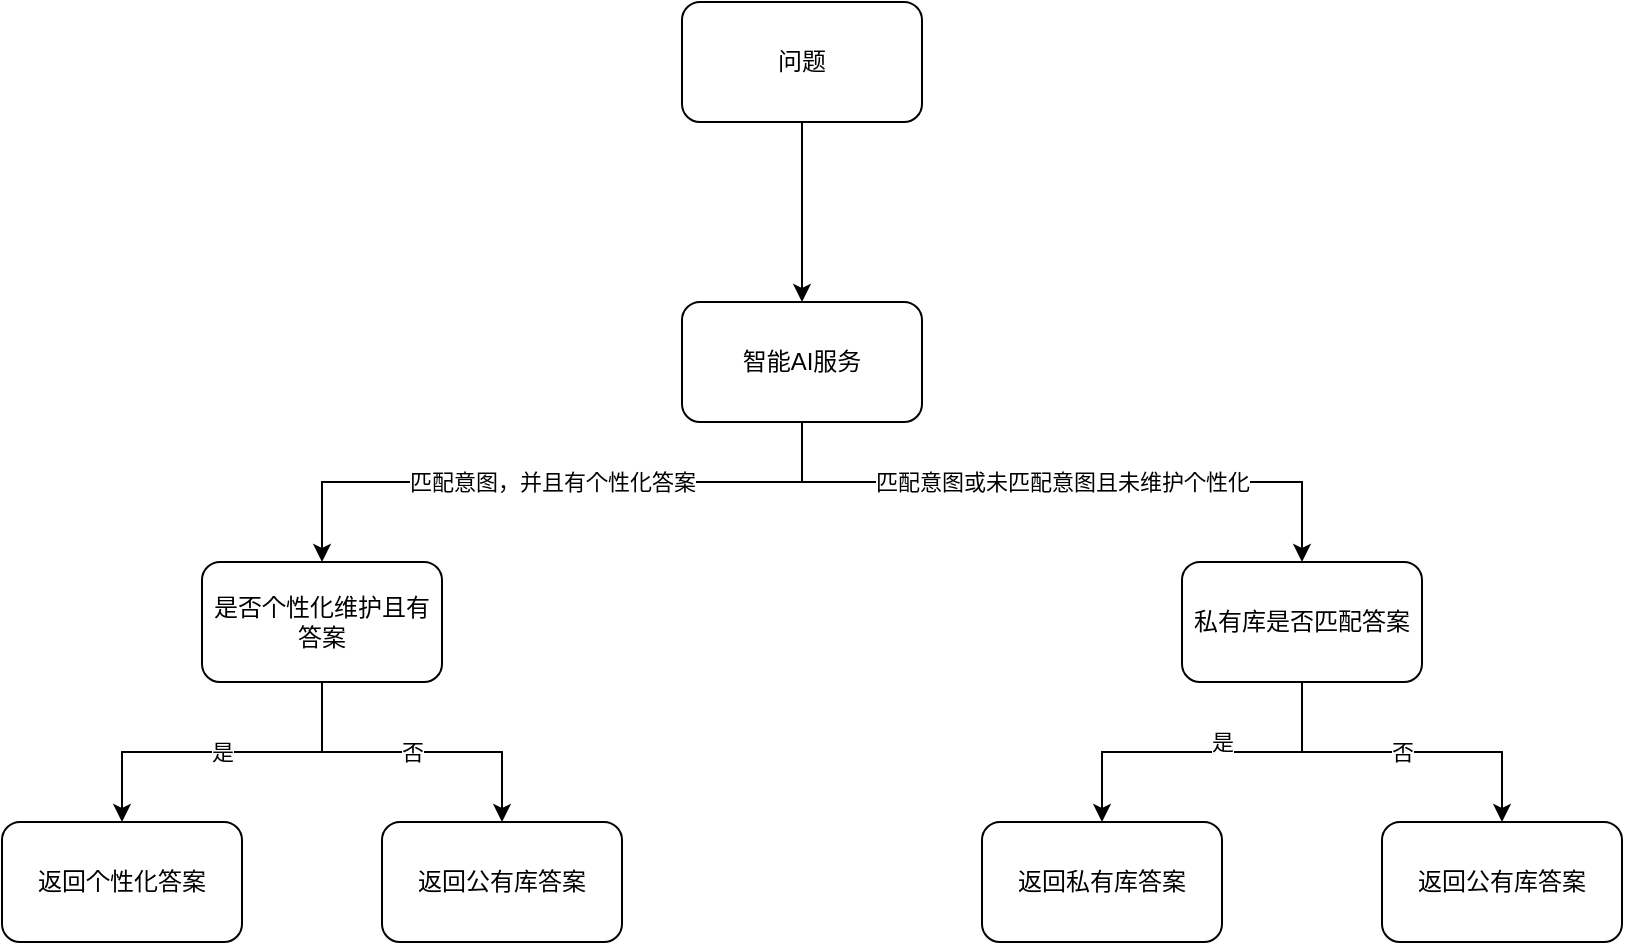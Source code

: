 <mxfile version="18.0.5" type="github">
  <diagram id="SeiMUxNG_aUVGtQpLSBJ" name="第 1 页">
    <mxGraphModel dx="1422" dy="762" grid="1" gridSize="10" guides="1" tooltips="1" connect="1" arrows="1" fold="1" page="1" pageScale="1" pageWidth="827" pageHeight="1169" math="0" shadow="0">
      <root>
        <mxCell id="0" />
        <mxCell id="1" parent="0" />
        <mxCell id="nerLKtx4VlDvKqR32B_6-3" style="edgeStyle=orthogonalEdgeStyle;rounded=0;orthogonalLoop=1;jettySize=auto;html=1;" edge="1" parent="1" source="nerLKtx4VlDvKqR32B_6-1" target="nerLKtx4VlDvKqR32B_6-2">
          <mxGeometry relative="1" as="geometry" />
        </mxCell>
        <mxCell id="nerLKtx4VlDvKqR32B_6-1" value="问题" style="rounded=1;whiteSpace=wrap;html=1;" vertex="1" parent="1">
          <mxGeometry x="340" y="70" width="120" height="60" as="geometry" />
        </mxCell>
        <mxCell id="nerLKtx4VlDvKqR32B_6-5" value="匹配意图，并且有个性化答案" style="edgeStyle=orthogonalEdgeStyle;rounded=0;orthogonalLoop=1;jettySize=auto;html=1;exitX=0.5;exitY=1;exitDx=0;exitDy=0;" edge="1" parent="1" source="nerLKtx4VlDvKqR32B_6-2" target="nerLKtx4VlDvKqR32B_6-4">
          <mxGeometry relative="1" as="geometry">
            <mxPoint x="280" y="290" as="sourcePoint" />
            <Array as="points">
              <mxPoint x="400" y="310" />
              <mxPoint x="160" y="310" />
            </Array>
          </mxGeometry>
        </mxCell>
        <mxCell id="nerLKtx4VlDvKqR32B_6-7" value="匹配意图或未匹配意图且未维护个性化" style="edgeStyle=orthogonalEdgeStyle;rounded=0;orthogonalLoop=1;jettySize=auto;html=1;" edge="1" parent="1" source="nerLKtx4VlDvKqR32B_6-2" target="nerLKtx4VlDvKqR32B_6-6">
          <mxGeometry relative="1" as="geometry">
            <Array as="points">
              <mxPoint x="400" y="310" />
              <mxPoint x="650" y="310" />
            </Array>
          </mxGeometry>
        </mxCell>
        <mxCell id="nerLKtx4VlDvKqR32B_6-2" value="智能AI服务" style="rounded=1;whiteSpace=wrap;html=1;" vertex="1" parent="1">
          <mxGeometry x="340" y="220" width="120" height="60" as="geometry" />
        </mxCell>
        <mxCell id="nerLKtx4VlDvKqR32B_6-9" value="是" style="edgeStyle=orthogonalEdgeStyle;rounded=0;orthogonalLoop=1;jettySize=auto;html=1;" edge="1" parent="1" source="nerLKtx4VlDvKqR32B_6-4" target="nerLKtx4VlDvKqR32B_6-8">
          <mxGeometry relative="1" as="geometry" />
        </mxCell>
        <mxCell id="nerLKtx4VlDvKqR32B_6-11" value="否" style="edgeStyle=orthogonalEdgeStyle;rounded=0;orthogonalLoop=1;jettySize=auto;html=1;" edge="1" parent="1" source="nerLKtx4VlDvKqR32B_6-4" target="nerLKtx4VlDvKqR32B_6-10">
          <mxGeometry relative="1" as="geometry" />
        </mxCell>
        <mxCell id="nerLKtx4VlDvKqR32B_6-4" value="是否个性化维护且有答案" style="rounded=1;whiteSpace=wrap;html=1;" vertex="1" parent="1">
          <mxGeometry x="100" y="350" width="120" height="60" as="geometry" />
        </mxCell>
        <mxCell id="nerLKtx4VlDvKqR32B_6-13" style="edgeStyle=orthogonalEdgeStyle;rounded=0;orthogonalLoop=1;jettySize=auto;html=1;" edge="1" parent="1" source="nerLKtx4VlDvKqR32B_6-6" target="nerLKtx4VlDvKqR32B_6-12">
          <mxGeometry relative="1" as="geometry" />
        </mxCell>
        <mxCell id="nerLKtx4VlDvKqR32B_6-14" value="是" style="edgeLabel;html=1;align=center;verticalAlign=middle;resizable=0;points=[];" vertex="1" connectable="0" parent="nerLKtx4VlDvKqR32B_6-13">
          <mxGeometry x="-0.165" y="4" relative="1" as="geometry">
            <mxPoint x="-4" y="-9" as="offset" />
          </mxGeometry>
        </mxCell>
        <mxCell id="nerLKtx4VlDvKqR32B_6-16" value="否" style="edgeStyle=orthogonalEdgeStyle;rounded=0;orthogonalLoop=1;jettySize=auto;html=1;" edge="1" parent="1" source="nerLKtx4VlDvKqR32B_6-6" target="nerLKtx4VlDvKqR32B_6-15">
          <mxGeometry relative="1" as="geometry" />
        </mxCell>
        <mxCell id="nerLKtx4VlDvKqR32B_6-6" value="私有库是否匹配答案" style="rounded=1;whiteSpace=wrap;html=1;" vertex="1" parent="1">
          <mxGeometry x="590" y="350" width="120" height="60" as="geometry" />
        </mxCell>
        <mxCell id="nerLKtx4VlDvKqR32B_6-8" value="返回个性化答案" style="rounded=1;whiteSpace=wrap;html=1;" vertex="1" parent="1">
          <mxGeometry y="480" width="120" height="60" as="geometry" />
        </mxCell>
        <mxCell id="nerLKtx4VlDvKqR32B_6-10" value="返回公有库答案" style="rounded=1;whiteSpace=wrap;html=1;" vertex="1" parent="1">
          <mxGeometry x="190" y="480" width="120" height="60" as="geometry" />
        </mxCell>
        <mxCell id="nerLKtx4VlDvKqR32B_6-12" value="返回私有库答案" style="rounded=1;whiteSpace=wrap;html=1;" vertex="1" parent="1">
          <mxGeometry x="490" y="480" width="120" height="60" as="geometry" />
        </mxCell>
        <mxCell id="nerLKtx4VlDvKqR32B_6-15" value="返回公有库答案" style="rounded=1;whiteSpace=wrap;html=1;" vertex="1" parent="1">
          <mxGeometry x="690" y="480" width="120" height="60" as="geometry" />
        </mxCell>
      </root>
    </mxGraphModel>
  </diagram>
</mxfile>

